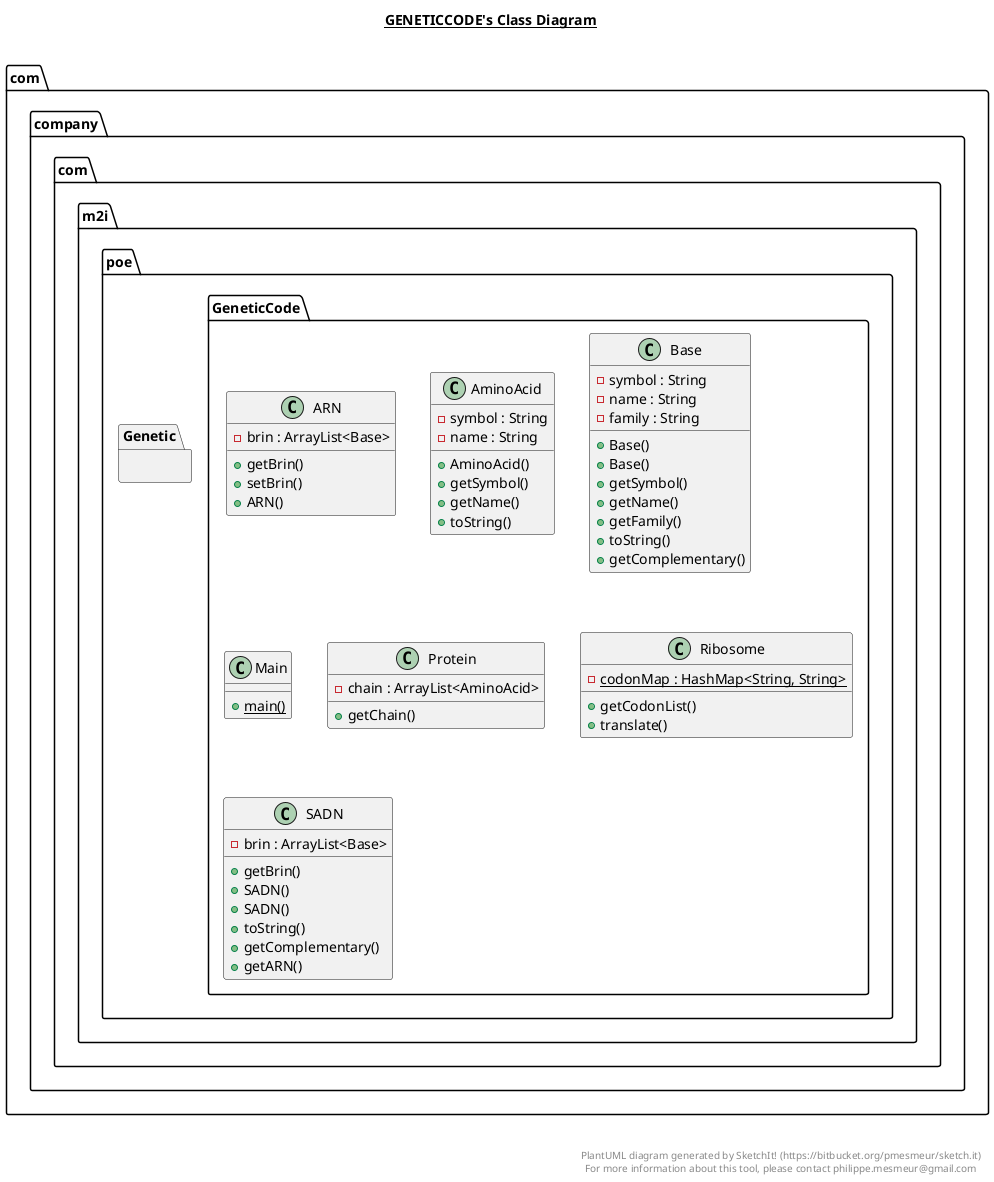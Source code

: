 @startuml

title __GENETICCODE's Class Diagram__\n

  package com.company {
    package com.company.com.m2i.poe {
      package com.company.com.m2i.poe.Genetic {
        package com.company.com.m2i.poe.GeneticCode {
          class ARN {
              - brin : ArrayList<Base>
              + getBrin()
              + setBrin()
              + ARN()
          }
        }
      }
    }
  }
  

  package com.company {
    package com.company.com.m2i.poe {
      package com.company.com.m2i.poe.Genetic {
        package com.company.com.m2i.poe.GeneticCode {
          class AminoAcid {
              - symbol : String
              - name : String
              + AminoAcid()
              + getSymbol()
              + getName()
              + toString()
          }
        }
      }
    }
  }
  

  package com.company {
    package com.company.com.m2i.poe {
      package com.company.com.m2i.poe.Genetic {
        package com.company.com.m2i.poe.GeneticCode {
          class Base {
              - symbol : String
              - name : String
              - family : String
              + Base()
              + Base()
              + getSymbol()
              + getName()
              + getFamily()
              + toString()
              + getComplementary()
          }
        }
      }
    }
  }
  

  package com.company {
    package com.company.com.m2i.poe {
      package com.company.com.m2i.poe.Genetic {
        package com.company.com.m2i.poe.GeneticCode {
          class Main {
              {static} + main()
          }
        }
      }
    }
  }
  

  package com.company {
    package com.company.com.m2i.poe {
      package com.company.com.m2i.poe.Genetic {
        package com.company.com.m2i.poe.GeneticCode {
          class Protein {
              - chain : ArrayList<AminoAcid>
              + getChain()
          }
        }
      }
    }
  }
  

  package com.company {
    package com.company.com.m2i.poe {
      package com.company.com.m2i.poe.Genetic {
        package com.company.com.m2i.poe.GeneticCode {
          class Ribosome {
              {static} - codonMap : HashMap<String, String>
              + getCodonList()
              + translate()
          }
        }
      }
    }
  }
  

  package com.company {
    package com.company.com.m2i.poe {
      package com.company.com.m2i.poe.Genetic {
        package com.company.com.m2i.poe.GeneticCode {
          class SADN {
              - brin : ArrayList<Base>
              + getBrin()
              + SADN()
              + SADN()
              + toString()
              + getComplementary()
              + getARN()
          }
        }
      }
    }
  }
  



right footer


PlantUML diagram generated by SketchIt! (https://bitbucket.org/pmesmeur/sketch.it)
For more information about this tool, please contact philippe.mesmeur@gmail.com
endfooter

@enduml
